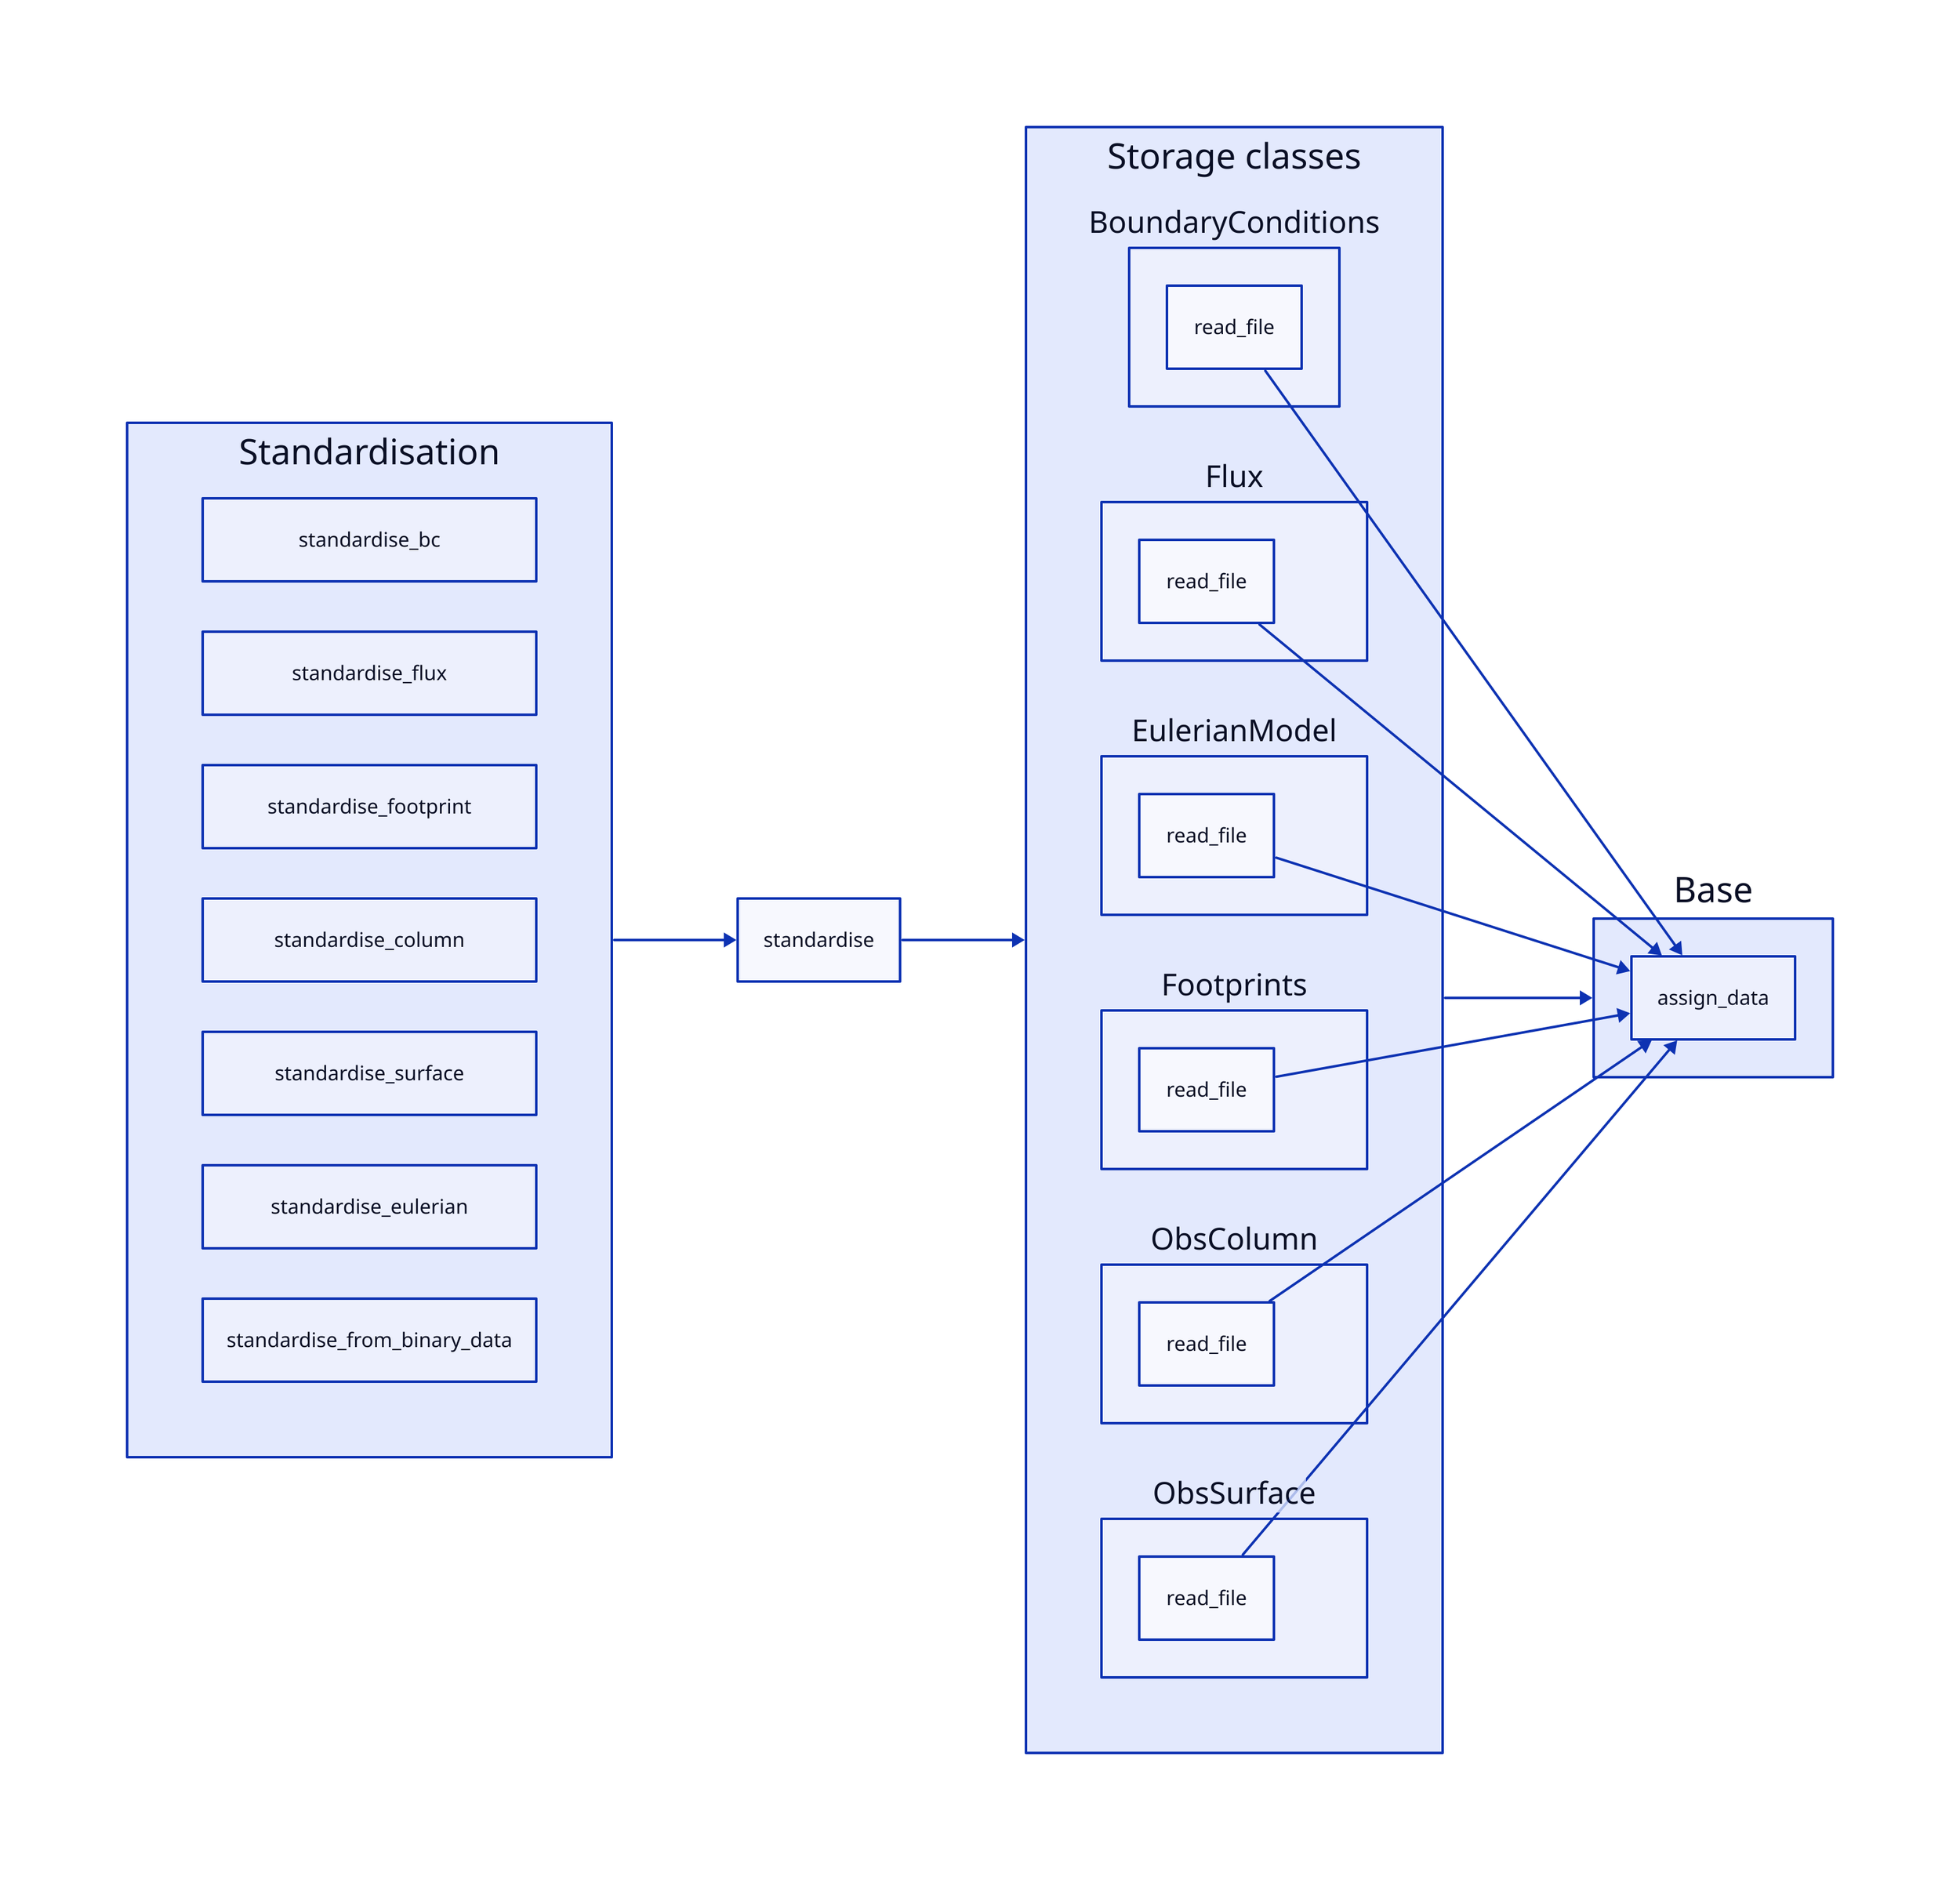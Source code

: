 direction: right

stand_fns -> standardise -> datatype_classes -> baseclass

stand_fns: "Standardisation" {
    grid-columns: 1

    standardise_bc
    standardise_flux
    standardise_footprint
    standardise_column
    standardise_surface
    standardise_eulerian
    standardise_from_binary_data

  }

standardise: "standardise"


datatype_classes: "Storage classes" {
    grid-columns: 1

    BoundaryConditions.read_file
    Flux.read_file
    EulerianModel.read_file
    Footprints.read_file
    ObsColumn.read_file
    ObsSurface.read_file
  }

  datatype_classes.BoundaryConditions.read_file -> baseclass.assign_data
  datatype_classes.Flux.read_file -> baseclass.assign_data
  datatype_classes.EulerianModel.read_file -> baseclass.assign_data
  datatype_classes.Footprints.read_file -> baseclass.assign_data
  datatype_classes.ObsColumn.read_file -> baseclass.assign_data
  datatype_classes.ObsSurface.read_file -> baseclass.assign_data

#   (datatype_classes.BoundaryConditions.read_file -> baseclass.assign_data)[0].class: combined_arrow
#   (datatype_classes.Flux.read_file -> baseclass.assign_data)[0].class: combined_arrow
#   (datatype_classes.EulerianModel.read_file -> baseclass.assign_data)[0].class: combined_arrow
#   (datatype_classes.Footprints.read_file -> baseclass.assign_data)[0].class: combined_arrow
#   (datatype_classes.ObsColumn.read_file -> baseclass.assign_data)[0].class: combined_arrow
#   (datatype_classes.ObsSurface.read_file -> baseclass.assign_data)[0].class: combined_arrow


baseclass: "Base" {
assign_data
}

